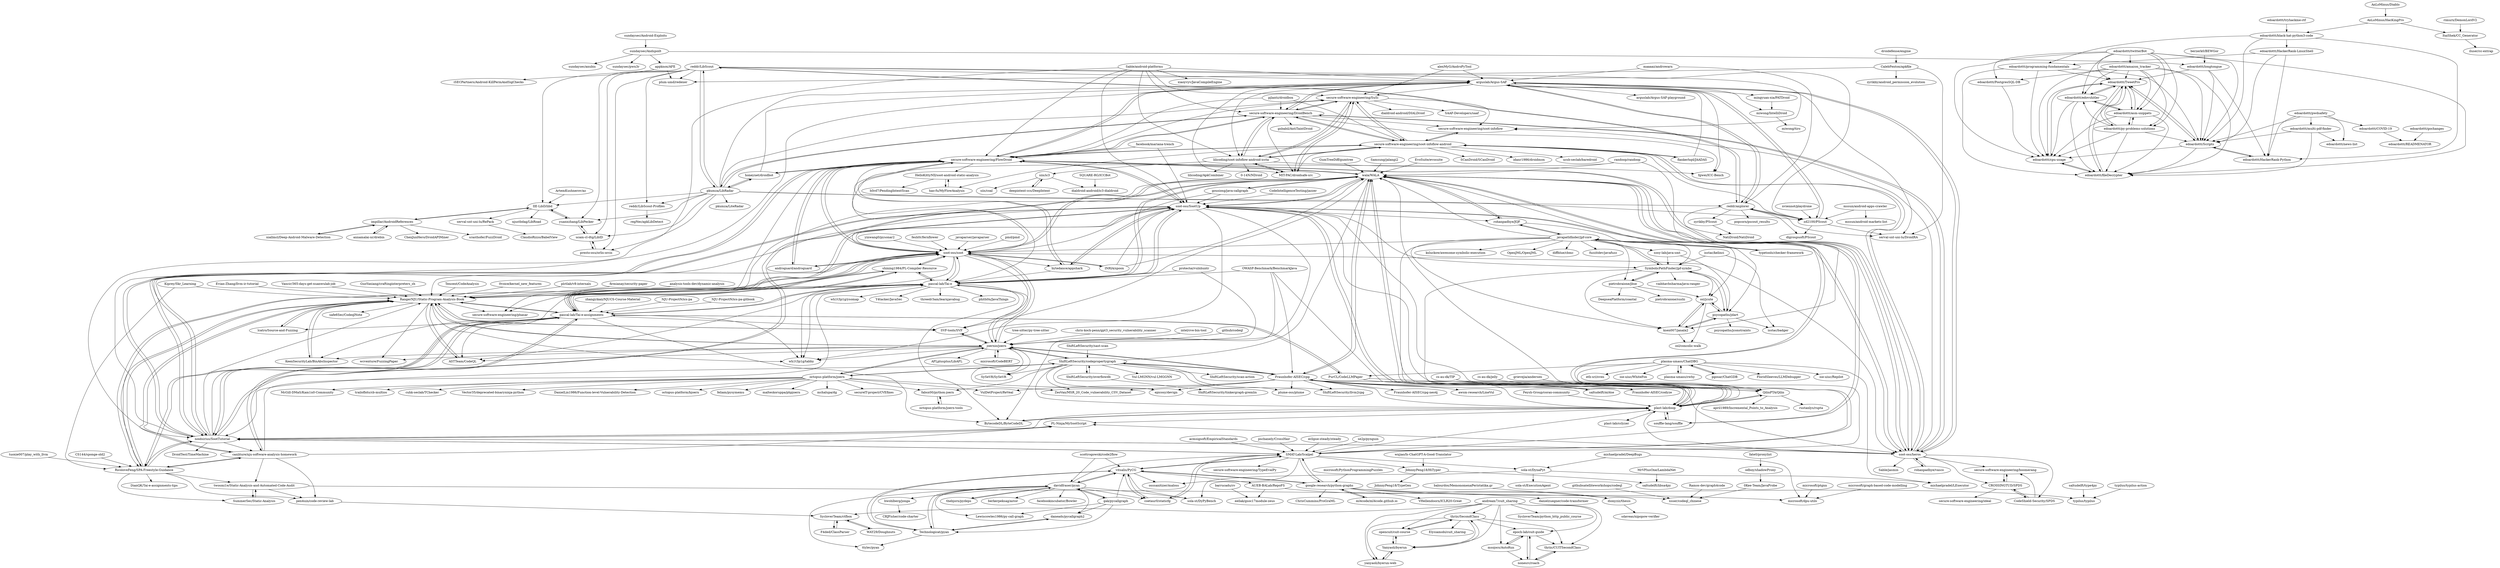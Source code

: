 digraph G {
"sundaysec/Android-Exploits" -> "sundaysec/Andspoilt" ["e"=1]
"gousiosg/java-callgraph" -> "wala/WALA" ["e"=1]
"gousiosg/java-callgraph" -> "soot-oss/soot" ["e"=1]
"gousiosg/java-callgraph" -> "soot-oss/SootUp" ["e"=1]
"pschanely/CrossHair" -> "SMAT-Lab/Scalpel" ["e"=1]
"ArtemKushnerov/az" -> "IIE-LibD/libd" ["e"=1]
"analysis-tools-dev/dynamic-analysis" -> "RangerNJU/Static-Program-Analysis-Book" ["e"=1]
"alexMyG/AndroPyTool" -> "secure-software-engineering/SuSi" ["e"=1]
"alexMyG/AndroPyTool" -> "arguslab/Argus-SAF" ["e"=1]
"scottrogowski/code2flow" -> "davidfraser/pyan" ["e"=1]
"scottrogowski/code2flow" -> "vitsalis/PyCG" ["e"=1]
"NJU-ProjectN/ics-pa" -> "pascal-lab/Tai-e-assignments" ["e"=1]
"NJU-ProjectN/ics-pa-gitbook" -> "pascal-lab/Tai-e-assignments" ["e"=1]
"yinwang0/pysonar2" -> "soot-oss/soot" ["e"=1]
"intel/cve-bin-tool" -> "joernio/joern" ["e"=1]
"github/codeql" -> "joernio/joern" ["e"=1]
"sundaysec/Andspoilt" -> "sundaysec/anubis"
"sundaysec/Andspoilt" -> "sundaysec/pwn3r"
"sundaysec/Andspoilt" -> "appknox/AFE"
"sundaysec/Andspoilt" -> "edoardottt/longtongue"
"joernio/joern" -> "ShiftLeftSecurity/codepropertygraph"
"joernio/joern" -> "Fraunhofer-AISEC/cpg"
"joernio/joern" -> "pascal-lab/Tai-e"
"joernio/joern" -> "wh1t3p1g/tabby" ["e"=1]
"joernio/joern" -> "SVF-tools/SVF" ["e"=1]
"joernio/joern" -> "octopus-platform/joern"
"joernio/joern" -> "SySeVR/SySeVR" ["e"=1]
"joernio/joern" -> "RangerNJU/Static-Program-Analysis-Book"
"joernio/joern" -> "epicosy/devign" ["e"=1]
"joernio/joern" -> "ASTTeam/CodeQL" ["e"=1]
"joernio/joern" -> "KeenSecurityLab/BinAbsInspector" ["e"=1]
"joernio/joern" -> "wcventure/FuzzingPaper" ["e"=1]
"joernio/joern" -> "soot-oss/soot"
"joernio/joern" -> "microsoft/CodeBERT" ["e"=1]
"joernio/joern" -> "AFLplusplus/LibAFL" ["e"=1]
"secure-software-engineering/FlowDroid" -> "soot-oss/soot"
"secure-software-engineering/FlowDroid" -> "secure-software-engineering/DroidBench"
"secure-software-engineering/FlowDroid" -> "soot-oss/SootUp"
"secure-software-engineering/FlowDroid" -> "noidsirius/SootTutorial"
"secure-software-engineering/FlowDroid" -> "wala/WALA"
"secure-software-engineering/FlowDroid" -> "bytedance/appshark" ["e"=1]
"secure-software-engineering/FlowDroid" -> "honeynet/droidbot" ["e"=1]
"secure-software-engineering/FlowDroid" -> "arguslab/Argus-SAF"
"secure-software-engineering/FlowDroid" -> "soot-oss/heros"
"secure-software-engineering/FlowDroid" -> "androguard/androguard" ["e"=1]
"secure-software-engineering/FlowDroid" -> "secure-software-engineering/SuSi"
"secure-software-engineering/FlowDroid" -> "secure-software-engineering/soot-infoflow-android"
"secure-software-engineering/FlowDroid" -> "pascal-lab/Tai-e"
"secure-software-engineering/FlowDroid" -> "secure-software-engineering/phasar" ["e"=1]
"secure-software-engineering/FlowDroid" -> "HelloKittyNII/soot-android-static-analysis"
"tree-sitter/py-tree-sitter" -> "joernio/joern" ["e"=1]
"ml4code/ml4code.github.io" -> "google-research/python-graphs" ["e"=1]
"SymbolicPathFinder/jpf-symbc" -> "javapathfinder/jpf-core"
"SymbolicPathFinder/jpf-symbc" -> "pietrobraione/jbse"
"SymbolicPathFinder/jpf-symbc" -> "psycopaths/jdart"
"SymbolicPathFinder/jpf-symbc" -> "osl/jcute"
"SymbolicPathFinder/jpf-symbc" -> "plast-lab/doop"
"SymbolicPathFinder/jpf-symbc" -> "ksen007/janala2"
"SymbolicPathFinder/jpf-symbc" -> "vaibhavbsharma/java-ranger"
"daneads/pycallgraph2" -> "Technologicat/pyan"
"tuoxie007/play_with_llvm" -> "RicoloveFeng/SPA-Freestyle-Guidance" ["e"=1]
"noidsirius/SootTutorial" -> "PL-Ninja/MySootScript"
"noidsirius/SootTutorial" -> "soot-oss/SootUp"
"noidsirius/SootTutorial" -> "soot-oss/soot"
"noidsirius/SootTutorial" -> "secure-software-engineering/FlowDroid"
"noidsirius/SootTutorial" -> "wala/WALA"
"noidsirius/SootTutorial" -> "soot-oss/heros"
"noidsirius/SootTutorial" -> "RicoloveFeng/SPA-Freestyle-Guidance"
"noidsirius/SootTutorial" -> "DroidTest/TimeMachine" ["e"=1]
"noidsirius/SootTutorial" -> "pascal-lab/Tai-e"
"noidsirius/SootTutorial" -> "plast-lab/doop"
"noidsirius/SootTutorial" -> "arguslab/Argus-SAF"
"noidsirius/SootTutorial" -> "SMAT-Lab/Scalpel"
"noidsirius/SootTutorial" -> "pascal-lab/Tai-e-assignments"
"noidsirius/SootTutorial" -> "RangerNJU/Static-Program-Analysis-Book"
"noidsirius/SootTutorial" -> "canliture/nju-software-analysis-homework"
"INRIA/spoon" -> "soot-oss/soot" ["e"=1]
"INRIA/spoon" -> "wala/WALA" ["e"=1]
"INRIA/spoon" -> "soot-oss/SootUp" ["e"=1]
"grievejia/andersen" -> "QilinPTA/Qilin" ["e"=1]
"lilicoding/soot-infoflow-android-iccta" -> "MIT-PAC/droidsafe-src"
"lilicoding/soot-infoflow-android-iccta" -> "fgwei/ICC-Bench"
"lilicoding/soot-infoflow-android-iccta" -> "secure-software-engineering/DroidBench"
"lilicoding/soot-infoflow-android-iccta" -> "secure-software-engineering/SuSi"
"lilicoding/soot-infoflow-android-iccta" -> "0-14N/NDroid"
"lilicoding/soot-infoflow-android-iccta" -> "secure-software-engineering/soot-infoflow-android"
"lilicoding/soot-infoflow-android-iccta" -> "lilicoding/ApkCombiner"
"lilicoding/soot-infoflow-android-iccta" -> "siis/ic3"
"HelloKittyNII/soot-android-static-analysis" -> "hao-fu/MyFlowAnalysis"
"HelloKittyNII/soot-android-static-analysis" -> "h0rd7/PendingIntentScan" ["e"=1]
"octopus-platform/joern-tools" -> "fabsx00/python-joern"
"edoardottt/twitterBot" -> "edoardottt/edovshitler"
"edoardottt/twitterBot" -> "edoardottt/TweetPro"
"edoardottt/twitterBot" -> "edoardottt/asm-snippets"
"edoardottt/twitterBot" -> "edoardottt/py-problems-solutions"
"edoardottt/twitterBot" -> "edoardottt/fileDecrypter"
"edoardottt/twitterBot" -> "edoardottt/cpu-usage"
"edoardottt/twitterBot" -> "edoardottt/amazon_tracker"
"edoardottt/twitterBot" -> "edoardottt/Scripts"
"edoardottt/twitterBot" -> "edoardottt/PostgresSQL-DB"
"soot-oss/SootUp" -> "noidsirius/SootTutorial"
"soot-oss/SootUp" -> "soot-oss/soot"
"soot-oss/SootUp" -> "pascal-lab/Tai-e"
"soot-oss/SootUp" -> "wala/WALA"
"soot-oss/SootUp" -> "secure-software-engineering/FlowDroid"
"soot-oss/SootUp" -> "soot-oss/heros"
"soot-oss/SootUp" -> "plast-lab/doop"
"soot-oss/SootUp" -> "wh1t3p1g/tabby" ["e"=1]
"soot-oss/SootUp" -> "pascal-lab/Tai-e-assignments"
"soot-oss/SootUp" -> "bytedance/appshark" ["e"=1]
"soot-oss/SootUp" -> "RangerNJU/Static-Program-Analysis-Book"
"soot-oss/SootUp" -> "QilinPTA/Qilin"
"soot-oss/SootUp" -> "BytecodeDL/ByteCodeDL" ["e"=1]
"soot-oss/SootUp" -> "rohanpadhye/JQF" ["e"=1]
"soot-oss/SootUp" -> "SymbolicPathFinder/jpf-symbc"
"Technologicat/pyan" -> "davidfraser/pyan"
"Technologicat/pyan" -> "vitsalis/PyCG"
"Technologicat/pyan" -> "daneads/pycallgraph2"
"Technologicat/pyan" -> "ttylec/pyan"
"cs-au-dk/TIP" -> "QilinPTA/Qilin" ["e"=1]
"cs-au-dk/TIP" -> "plast-lab/doop" ["e"=1]
"presto-osu/orlis-orcis" -> "ucam-cl-dtg/LibID"
"ucam-cl-dtg/LibID" -> "presto-osu/orlis-orcis"
"ucam-cl-dtg/LibID" -> "yuanxzhang/LibPecker"
"michaelpradel/DeepBugs" -> "microsoft/dpu-utils" ["e"=1]
"michaelpradel/DeepBugs" -> "sola-st/DynaPyt" ["e"=1]
"lcatro/Source-and-Fuzzing" -> "RangerNJU/Static-Program-Analysis-Book" ["e"=1]
"ShiftLeftSecurity/codepropertygraph" -> "Fraunhofer-AISEC/cpg"
"ShiftLeftSecurity/codepropertygraph" -> "joernio/joern"
"ShiftLeftSecurity/codepropertygraph" -> "ShiftLeftSecurity/overflowdb"
"ShiftLeftSecurity/codepropertygraph" -> "octopus-platform/joern"
"ShiftLeftSecurity/codepropertygraph" -> "epicosy/devign" ["e"=1]
"ShiftLeftSecurity/codepropertygraph" -> "ShiftLeftSecurity/scan-action" ["e"=1]
"ShiftLeftSecurity/codepropertygraph" -> "plume-oss/plume"
"ShiftLeftSecurity/codepropertygraph" -> "ShiftLeftSecurity/llvm2cpg"
"ShiftLeftSecurity/codepropertygraph" -> "ZeoVan/MSR_20_Code_vulnerability_CSV_Dataset" ["e"=1]
"ShiftLeftSecurity/codepropertygraph" -> "wala/WALA"
"ShiftLeftSecurity/codepropertygraph" -> "Vul-LMGNN/vul-LMGGNN" ["e"=1]
"ShiftLeftSecurity/codepropertygraph" -> "fabsx00/python-joern"
"ShiftLeftSecurity/codepropertygraph" -> "plast-lab/doop"
"ShiftLeftSecurity/codepropertygraph" -> "noidsirius/SootTutorial"
"ShiftLeftSecurity/codepropertygraph" -> "SySeVR/SySeVR" ["e"=1]
"isstac/kelinci" -> "SymbolicPathFinder/jpf-symbc" ["e"=1]
"isstac/kelinci" -> "isstac/badger" ["e"=1]
"edoardottt/TweetPro" -> "edoardottt/fileDecrypter"
"edoardottt/TweetPro" -> "edoardottt/edovshitler"
"edoardottt/TweetPro" -> "edoardottt/cpu-usage"
"edoardottt/TweetPro" -> "edoardottt/asm-snippets"
"edoardottt/TweetPro" -> "edoardottt/py-problems-solutions"
"edoardottt/TweetPro" -> "edoardottt/Scripts"
"edoardottt/cpu-usage" -> "edoardottt/fileDecrypter"
"edoardottt/cpu-usage" -> "edoardottt/TweetPro"
"edoardottt/py-problems-solutions" -> "edoardottt/fileDecrypter"
"edoardottt/py-problems-solutions" -> "edoardottt/TweetPro"
"edoardottt/py-problems-solutions" -> "edoardottt/cpu-usage"
"edoardottt/py-problems-solutions" -> "edoardottt/asm-snippets"
"edoardottt/py-problems-solutions" -> "edoardottt/edovshitler"
"edoardottt/py-problems-solutions" -> "edoardottt/Scripts"
"edoardottt/Scripts" -> "edoardottt/fileDecrypter"
"edoardottt/Scripts" -> "edoardottt/cpu-usage"
"edoardottt/Scripts" -> "edoardottt/HackerRank-Python"
"edoardottt/Scripts" -> "edoardottt/TweetPro"
"edoardottt/fileDecrypter" -> "edoardottt/cpu-usage"
"edoardottt/fileDecrypter" -> "edoardottt/TweetPro"
"odboy/shadowProxy" -> "0Kee-Team/JavaProbe"
"osl/jcute" -> "ksen007/janala2"
"osl/jcute" -> "psycopaths/jdart"
"osl/jcute" -> "osl/concolic-walk"
"eclipse-steady/steady" -> "SMAT-Lab/Scalpel" ["e"=1]
"edoardottt/PostgresSQL-DB" -> "edoardottt/cpu-usage"
"fabsx00/python-joern" -> "octopus-platform/joern-tools"
"coetaur0/staticfg" -> "SMAT-Lab/Scalpel"
"coetaur0/staticfg" -> "vitsalis/PyCG"
"microsoft/graph-based-code-modelling" -> "microsoft/dpu-utils" ["e"=1]
"edoardottt/amazon_tracker" -> "edoardottt/cpu-usage"
"edoardottt/amazon_tracker" -> "edoardottt/fileDecrypter"
"edoardottt/amazon_tracker" -> "edoardottt/asm-snippets"
"edoardottt/amazon_tracker" -> "edoardottt/edovshitler"
"edoardottt/amazon_tracker" -> "edoardottt/TweetPro"
"edoardottt/amazon_tracker" -> "edoardottt/Scripts"
"edoardottt/amazon_tracker" -> "edoardottt/PostgresSQL-DB"
"edoardottt/amazon_tracker" -> "edoardottt/py-problems-solutions"
"ShiftLeftSecurity/overflowdb" -> "ShiftLeftSecurity/tinkergraph-gremlin"
"ShiftLeftSecurity/overflowdb" -> "ShiftLeftSecurity/codepropertygraph"
"yuanxzhang/LibPecker" -> "ucam-cl-dtg/LibID"
"yuanxzhang/LibPecker" -> "IIE-LibD/libd"
"MrVPlusOne/LambdaNet" -> "saltudelft/libsa4py"
"edoardottt/edovshitler" -> "edoardottt/TweetPro"
"edoardottt/edovshitler" -> "edoardottt/asm-snippets"
"edoardottt/edovshitler" -> "edoardottt/fileDecrypter"
"edoardottt/edovshitler" -> "edoardottt/cpu-usage"
"dionyziz/thesis" -> "sdaveas/nipopow-verifier"
"AUEB-BALab/RepoFS" -> "eellak/gsoc17module-zeus"
"AUEB-BALab/RepoFS" -> "dionyziz/thesis"
"edoardottt/asm-snippets" -> "edoardottt/edovshitler"
"edoardottt/asm-snippets" -> "edoardottt/fileDecrypter"
"edoardottt/asm-snippets" -> "edoardottt/TweetPro"
"edoardottt/asm-snippets" -> "edoardottt/cpu-usage"
"edoardottt/asm-snippets" -> "edoardottt/py-problems-solutions"
"fesh0r/fernflower" -> "soot-oss/soot" ["e"=1]
"thebjorn/pydeps" -> "davidfraser/pyan" ["e"=1]
"javaparser/javaparser" -> "soot-oss/soot" ["e"=1]
"Evian-Zhang/llvm-ir-tutorial" -> "RangerNJU/Static-Program-Analysis-Book" ["e"=1]
"zhangyikaii/NJUCS-Course-Material" -> "pascal-lab/Tai-e-assignments" ["e"=1]
"pjlantz/droidbox" -> "secure-software-engineering/soot-infoflow-android" ["e"=1]
"pjlantz/droidbox" -> "secure-software-engineering/DroidBench" ["e"=1]
"pjlantz/droidbox" -> "secure-software-engineering/FlowDroid" ["e"=1]
"androguard/androguard" -> "secure-software-engineering/FlowDroid" ["e"=1]
"androguard/androguard" -> "soot-oss/soot" ["e"=1]
"ShiftLeftSecurity/sast-scan" -> "ShiftLeftSecurity/codepropertygraph" ["e"=1]
"microsoft/CodeBERT" -> "joernio/joern" ["e"=1]
"Kiprey/Skr_Learning" -> "RangerNJU/Static-Program-Analysis-Book" ["e"=1]
"Kiprey/Skr_Learning" -> "RicoloveFeng/SPA-Freestyle-Guidance" ["e"=1]
"saltudelft/ml4se" -> "Fraunhofer-AISEC/cpg" ["e"=1]
"shining1984/PL-Compiler-Resource" -> "RangerNJU/Static-Program-Analysis-Book" ["e"=1]
"shining1984/PL-Compiler-Resource" -> "pascal-lab/Tai-e-assignments" ["e"=1]
"shining1984/PL-Compiler-Resource" -> "pascal-lab/Tai-e" ["e"=1]
"shining1984/PL-Compiler-Resource" -> "soot-oss/soot" ["e"=1]
"Vancir/365-days-get-xuanwulab-job" -> "RangerNJU/Static-Program-Analysis-Book" ["e"=1]
"CS144/sponge-old2" -> "RicoloveFeng/SPA-Freestyle-Guidance" ["e"=1]
"se2p/pynguin" -> "SMAT-Lab/Scalpel" ["e"=1]
"edoardottt/gochanges" -> "edoardottt/READMENATOR"
"microsoft/ptgnn" -> "microsoft/dpu-utils" ["e"=1]
"edoardottt/black-hat-python3-code" -> "edoardottt/Scripts"
"edoardottt/black-hat-python3-code" -> "edoardottt/HackerRank-LinuxShell"
"edoardottt/black-hat-python3-code" -> "edoardottt/HackerRank-Python"
"edoardottt/black-hat-python3-code" -> "edoardottt/programming-fundamentals"
"WAY29/Doughnuts" -> "SycloverTeam/ctfbox"
"gak/pycallgraph" -> "davidfraser/pyan" ["e"=1]
"gak/pycallgraph" -> "daneads/pycallgraph2" ["e"=1]
"gak/pycallgraph" -> "Technologicat/pyan" ["e"=1]
"gak/pycallgraph" -> "Lewiscowles1986/py-call-graph" ["e"=1]
"gak/pycallgraph" -> "vitsalis/PyCG" ["e"=1]
"GumTreeDiff/gumtree" -> "wala/WALA" ["e"=1]
"Samsung/jalangi2" -> "wala/WALA" ["e"=1]
"Fraunhofer-AISEC/cpg" -> "ShiftLeftSecurity/codepropertygraph"
"Fraunhofer-AISEC/cpg" -> "Fraunhofer-AISEC/codyze"
"Fraunhofer-AISEC/cpg" -> "joernio/joern"
"Fraunhofer-AISEC/cpg" -> "plast-lab/doop"
"Fraunhofer-AISEC/cpg" -> "QilinPTA/Qilin"
"Fraunhofer-AISEC/cpg" -> "epicosy/devign" ["e"=1]
"Fraunhofer-AISEC/cpg" -> "VulDetProject/ReVeal" ["e"=1]
"Fraunhofer-AISEC/cpg" -> "wala/WALA"
"Fraunhofer-AISEC/cpg" -> "ShiftLeftSecurity/llvm2cpg"
"Fraunhofer-AISEC/cpg" -> "saltudelft/ml4se" ["e"=1]
"Fraunhofer-AISEC/cpg" -> "soot-oss/heros"
"Fraunhofer-AISEC/cpg" -> "Fraunhofer-AISEC/cpg-neo4j"
"Fraunhofer-AISEC/cpg" -> "awsm-research/LineVul" ["e"=1]
"Fraunhofer-AISEC/cpg" -> "plume-oss/plume"
"Fraunhofer-AISEC/cpg" -> "ZeoVan/MSR_20_Code_vulnerability_CSV_Dataset" ["e"=1]
"deepintent-ccs/DeepIntent" -> "siis/ic3"
"githubsatelliteworkshops/codeql" -> "xsser/codeql_chinese" ["e"=1]
"edoardottt/pwdsafety" -> "edoardottt/news-list"
"edoardottt/pwdsafety" -> "edoardottt/COVID-19"
"edoardottt/pwdsafety" -> "edoardottt/HackerRank-Python"
"edoardottt/pwdsafety" -> "edoardottt/multi-pdf-finder"
"edoardottt/pwdsafety" -> "edoardottt/Scripts"
"edoardottt/HackerRank-LinuxShell" -> "edoardottt/HackerRank-Python"
"edoardottt/HackerRank-LinuxShell" -> "edoardottt/Scripts"
"edoardottt/HackerRank-LinuxShell" -> "edoardottt/programming-fundamentals"
"0Kee-Team/JavaProbe" -> "xsser/codeql_chinese"
"barrucadu/cv" -> "eellak/gsoc17module-zeus"
"Ramos-dev/graph4code" -> "xsser/codeql_chinese"
"pietrobraione/jbse" -> "SymbolicPathFinder/jpf-symbc"
"pietrobraione/jbse" -> "pietrobraione/sushi"
"pietrobraione/jbse" -> "osl/jcute"
"pietrobraione/jbse" -> "DeepseaPlatform/coastal"
"typilus/typilus-action" -> "typilus/typilus"
"edoardottt/programming-fundamentals" -> "edoardottt/Scripts"
"edoardottt/programming-fundamentals" -> "edoardottt/fileDecrypter"
"edoardottt/programming-fundamentals" -> "edoardottt/cpu-usage"
"edoardottt/programming-fundamentals" -> "edoardottt/TweetPro"
"edoardottt/HackerRank-Python" -> "edoardottt/Scripts"
"acmsigsoft/EmpiricalStandards" -> "SMAT-Lab/Scalpel" ["e"=1]
"edoardottt/multi-pdf-finder" -> "edoardottt/news-list"
"edoardottt/multi-pdf-finder" -> "edoardottt/Scripts"
"edoardottt/multi-pdf-finder" -> "edoardottt/fileDecrypter"
"CodeShield-Security/SPDS" -> "CROSSINGTUD/SPDS"
"CodeShield-Security/SPDS" -> "secure-software-engineering/boomerang"
"edoardottt/COVID-19" -> "edoardottt/READMENATOR"
"facebook/mariana-trench" -> "secure-software-engineering/FlowDroid" ["e"=1]
"facebook/mariana-trench" -> "soot-oss/SootUp" ["e"=1]
"RangerNJU/Static-Program-Analysis-Book" -> "pascal-lab/Tai-e-assignments"
"RangerNJU/Static-Program-Analysis-Book" -> "shining1984/PL-Compiler-Resource" ["e"=1]
"RangerNJU/Static-Program-Analysis-Book" -> "pascal-lab/Tai-e"
"RangerNJU/Static-Program-Analysis-Book" -> "ASTTeam/CodeQL" ["e"=1]
"RangerNJU/Static-Program-Analysis-Book" -> "RicoloveFeng/SPA-Freestyle-Guidance"
"RangerNJU/Static-Program-Analysis-Book" -> "KeenSecurityLab/BinAbsInspector" ["e"=1]
"RangerNJU/Static-Program-Analysis-Book" -> "SVF-tools/SVF" ["e"=1]
"RangerNJU/Static-Program-Analysis-Book" -> "wh1t3p1g/tabby" ["e"=1]
"RangerNJU/Static-Program-Analysis-Book" -> "lcatro/Source-and-Fuzzing" ["e"=1]
"RangerNJU/Static-Program-Analysis-Book" -> "canliture/nju-software-analysis-homework"
"RangerNJU/Static-Program-Analysis-Book" -> "wcventure/FuzzingPaper" ["e"=1]
"RangerNJU/Static-Program-Analysis-Book" -> "soot-oss/soot"
"RangerNJU/Static-Program-Analysis-Book" -> "joernio/joern"
"RangerNJU/Static-Program-Analysis-Book" -> "safe6Sec/CodeqlNote" ["e"=1]
"RangerNJU/Static-Program-Analysis-Book" -> "secure-software-engineering/phasar" ["e"=1]
"wala/WALA" -> "soot-oss/soot"
"wala/WALA" -> "soot-oss/heros"
"wala/WALA" -> "soot-oss/SootUp"
"wala/WALA" -> "plast-lab/doop"
"wala/WALA" -> "noidsirius/SootTutorial"
"wala/WALA" -> "secure-software-engineering/FlowDroid"
"wala/WALA" -> "pascal-lab/Tai-e"
"wala/WALA" -> "SVF-tools/SVF" ["e"=1]
"wala/WALA" -> "rohanpadhye/JQF" ["e"=1]
"wala/WALA" -> "Fraunhofer-AISEC/cpg"
"wala/WALA" -> "QilinPTA/Qilin"
"wala/WALA" -> "gousiosg/java-callgraph" ["e"=1]
"wala/WALA" -> "secure-software-engineering/phasar" ["e"=1]
"wala/WALA" -> "souffle-lang/souffle" ["e"=1]
"wala/WALA" -> "SMAT-Lab/Scalpel"
"randoop/randoop" -> "ksen007/janala2" ["e"=1]
"randoop/randoop" -> "wala/WALA" ["e"=1]
"randoop/randoop" -> "soot-oss/soot" ["e"=1]
"typetools/checker-framework" -> "javapathfinder/jpf-core" ["e"=1]
"typetools/checker-framework" -> "wala/WALA" ["e"=1]
"GuoYaxiang/craftinginterpreters_zh" -> "RangerNJU/Static-Program-Analysis-Book" ["e"=1]
"SMAT-Lab/Scalpel" -> "vitsalis/PyCG"
"SMAT-Lab/Scalpel" -> "sola-st/DynaPyt"
"SMAT-Lab/Scalpel" -> "osssanitizer/maloss" ["e"=1]
"SMAT-Lab/Scalpel" -> "JohnnyPeng18/HiTyper"
"SMAT-Lab/Scalpel" -> "plast-lab/doop"
"SMAT-Lab/Scalpel" -> "noidsirius/SootTutorial"
"SMAT-Lab/Scalpel" -> "google-research/python-graphs"
"SMAT-Lab/Scalpel" -> "coetaur0/staticfg"
"SMAT-Lab/Scalpel" -> "wala/WALA"
"SMAT-Lab/Scalpel" -> "soot-oss/SootUp"
"SMAT-Lab/Scalpel" -> "secure-software-engineering/TypeEvalPy"
"google-research/python-graphs" -> "microsoft/dpu-utils"
"google-research/python-graphs" -> "ml4code/ml4code.github.io" ["e"=1]
"google-research/python-graphs" -> "SMAT-Lab/Scalpel"
"google-research/python-graphs" -> "VHellendoorn/ICLR20-Great" ["e"=1]
"google-research/python-graphs" -> "danielzuegner/code-transformer" ["e"=1]
"google-research/python-graphs" -> "ChrisCummins/ProGraML" ["e"=1]
"google-research/python-graphs" -> "vitsalis/PyCG"
"google-research/python-graphs" -> "typilus/typilus"
"CodeIntelligenceTesting/jazzer" -> "soot-oss/SootUp" ["e"=1]
"SVF-tools/SVF" -> "RangerNJU/Static-Program-Analysis-Book" ["e"=1]
"SVF-tools/SVF" -> "joernio/joern" ["e"=1]
"OWASP-Benchmark/BenchmarkJava" -> "plast-lab/doop" ["e"=1]
"OWASP-Benchmark/BenchmarkJava" -> "pascal-lab/Tai-e" ["e"=1]
"OWASP-Benchmark/BenchmarkJava" -> "Fraunhofer-AISEC/cpg" ["e"=1]
"OWASP-Benchmark/BenchmarkJava" -> "joernio/joern" ["e"=1]
"microsoft/PythonProgrammingPuzzles" -> "google-research/python-graphs" ["e"=1]
"vitsalis/PyCG" -> "SMAT-Lab/Scalpel"
"vitsalis/PyCG" -> "davidfraser/pyan"
"vitsalis/PyCG" -> "Technologicat/pyan"
"vitsalis/PyCG" -> "sola-st/DyPyBench"
"vitsalis/PyCG" -> "osssanitizer/maloss" ["e"=1]
"vitsalis/PyCG" -> "google-research/python-graphs"
"vitsalis/PyCG" -> "coetaur0/staticfg"
"vitsalis/PyCG" -> "AUEB-BALab/RepoFS"
"honeynet/droidbot" -> "secure-software-engineering/FlowDroid" ["e"=1]
"honeynet/droidbot" -> "pkumza/LibRadar" ["e"=1]
"honeynet/droidbot" -> "arguslab/Argus-SAF" ["e"=1]
"andream7/cuit_sharing" -> "thriic/SecondClass"
"andream7/cuit_sharing" -> "opencuit/cuit-course"
"andream7/cuit_sharing" -> "epoch-lab/cuit-guide"
"andream7/cuit_sharing" -> "thriic/CUITSecondClass"
"andream7/cuit_sharing" -> "Yanyaoli/byerun"
"andream7/cuit_sharing" -> "SycloverTeam/python_http_public_course"
"andream7/cuit_sharing" -> "yanyaoli/byerun-web"
"andream7/cuit_sharing" -> "msojocs/AutoRun"
"andream7/cuit_sharing" -> "SycloverTeam/ctfbox"
"siis/ic3" -> "siis/coal"
"siis/ic3" -> "deepintent-ccs/DeepIntent"
"siis/ic3" -> "dialdroid-android/ic3-dialdroid"
"zyrikby/PScout" -> "NatiDroid/NatiDroid"
"edoardottt/tryhackme-ctf" -> "edoardottt/black-hat-python3-code" ["e"=1]
"MIT-PAC/droidsafe-src" -> "lilicoding/soot-infoflow-android-iccta"
"MIT-PAC/droidsafe-src" -> "secure-software-engineering/SuSi"
"twosmi1e/Static-Analysis-and-Automated-Code-Audit" -> "SummerSec/Static-Analysis"
"twosmi1e/Static-Analysis-and-Automated-Code-Audit" -> "pen4uin/code-review-lab"
"twosmi1e/Static-Analysis-and-Automated-Code-Audit" -> "xsser/codeql_chinese"
"edoardottt/longtongue" -> "edoardottt/HackerRank-Python"
"edoardottt/longtongue" -> "edoardottt/Scripts"
"edoardottt/longtongue" -> "edoardottt/TweetPro"
"balourdos/MemonomenaPeristatika.gr" -> "dionyziz/thesis" ["e"=1]
"mingyuan-xia/PATDroid" -> "miwong/IntelliDroid" ["e"=1]
"ItaiShek/CC_Generator" -> "iluser/cc-extrap"
"QilinPTA/Qilin" -> "plast-lab/doop"
"QilinPTA/Qilin" -> "rustanlys/rupta" ["e"=1]
"QilinPTA/Qilin" -> "april1989/Incremental_Points_to_Analysis"
"saltudelft/type4py" -> "typilus/typilus"
"PL-Ninja/MySootScript" -> "noidsirius/SootTutorial"
"F4ded/ClassParser" -> "SycloverTeam/ctfbox"
"SycloverTeam/ctfbox" -> "F4ded/ClassParser"
"SycloverTeam/ctfbox" -> "WAY29/Doughnuts"
"soot-oss/soot" -> "secure-software-engineering/FlowDroid"
"soot-oss/soot" -> "wala/WALA"
"soot-oss/soot" -> "soot-oss/SootUp"
"soot-oss/soot" -> "noidsirius/SootTutorial"
"soot-oss/soot" -> "pascal-lab/Tai-e"
"soot-oss/soot" -> "pascal-lab/Tai-e-assignments"
"soot-oss/soot" -> "RangerNJU/Static-Program-Analysis-Book"
"soot-oss/soot" -> "wh1t3p1g/tabby" ["e"=1]
"soot-oss/soot" -> "soot-oss/heros"
"soot-oss/soot" -> "SVF-tools/SVF" ["e"=1]
"soot-oss/soot" -> "androguard/androguard" ["e"=1]
"soot-oss/soot" -> "shining1984/PL-Compiler-Resource" ["e"=1]
"soot-oss/soot" -> "joernio/joern"
"soot-oss/soot" -> "INRIA/spoon" ["e"=1]
"soot-oss/soot" -> "bytedance/appshark" ["e"=1]
"pascal-lab/Tai-e-assignments" -> "pascal-lab/Tai-e"
"pascal-lab/Tai-e-assignments" -> "RangerNJU/Static-Program-Analysis-Book"
"pascal-lab/Tai-e-assignments" -> "RicoloveFeng/SPA-Freestyle-Guidance"
"pascal-lab/Tai-e-assignments" -> "shining1984/PL-Compiler-Resource" ["e"=1]
"pascal-lab/Tai-e-assignments" -> "ASTTeam/CodeQL" ["e"=1]
"pascal-lab/Tai-e-assignments" -> "soot-oss/soot"
"pascal-lab/Tai-e-assignments" -> "canliture/nju-software-analysis-homework"
"pascal-lab/Tai-e-assignments" -> "wh1t3p1g/tabby" ["e"=1]
"pascal-lab/Tai-e-assignments" -> "soot-oss/SootUp"
"pascal-lab/Tai-e-assignments" -> "SVF-tools/SVF" ["e"=1]
"pascal-lab/Tai-e-assignments" -> "noidsirius/SootTutorial"
"pascal-lab/Tai-e-assignments" -> "BytecodeDL/ByteCodeDL" ["e"=1]
"pascal-lab/Tai-e-assignments" -> "PurCL/CodeLLMPaper" ["e"=1]
"pascal-lab/Tai-e-assignments" -> "lcatro/Source-and-Fuzzing" ["e"=1]
"pascal-lab/Tai-e-assignments" -> "KeenSecurityLab/BinAbsInspector" ["e"=1]
"EvoSuite/evosuite" -> "wala/WALA" ["e"=1]
"hao-fu/MyFlowAnalysis" -> "HelloKittyNII/soot-android-static-analysis"
"pmd/pmd" -> "soot-oss/soot" ["e"=1]
"canliture/nju-software-analysis-homework" -> "RicoloveFeng/SPA-Freestyle-Guidance"
"canliture/nju-software-analysis-homework" -> "pascal-lab/Tai-e-assignments"
"canliture/nju-software-analysis-homework" -> "RangerNJU/Static-Program-Analysis-Book"
"canliture/nju-software-analysis-homework" -> "twosmi1e/Static-Analysis-and-Automated-Code-Audit"
"canliture/nju-software-analysis-homework" -> "pen4uin/code-review-lab"
"canliture/nju-software-analysis-homework" -> "PL-Ninja/MySootScript"
"canliture/nju-software-analysis-homework" -> "pascal-lab/Tai-e"
"KeenSecurityLab/BinAbsInspector" -> "RangerNJU/Static-Program-Analysis-Book" ["e"=1]
"pkumza/LibRadar" -> "reddr/LibScout"
"pkumza/LibRadar" -> "yuanxzhang/LibPecker"
"pkumza/LibRadar" -> "pkumza/LiteRadar"
"pkumza/LibRadar" -> "IIE-LibD/libd"
"pkumza/LibRadar" -> "zd2100/PScout"
"pkumza/LibRadar" -> "ucam-cl-dtg/LibID"
"pkumza/LibRadar" -> "reddr/LibScout-Profiles"
"pkumza/LibRadar" -> "honeynet/droidbot" ["e"=1]
"pkumza/LibRadar" -> "secure-software-engineering/SuSi"
"pkumza/LibRadar" -> "presto-osu/orlis-orcis"
"pkumza/LibRadar" -> "secure-software-engineering/DroidBench"
"pkumza/LibRadar" -> "reddr/axplorer"
"pkumza/LibRadar" -> "arguslab/Argus-SAF"
"ASTTeam/CodeQL" -> "RangerNJU/Static-Program-Analysis-Book" ["e"=1]
"SummerSec/Static-Analysis" -> "twosmi1e/Static-Analysis-and-Automated-Code-Audit"
"Tencent/CodeAnalysis" -> "RangerNJU/Static-Program-Analysis-Book" ["e"=1]
"0voice/kernel_new_features" -> "RangerNJU/Static-Program-Analysis-Book" ["e"=1]
"JohnnyPeng18/HiTyper" -> "JohnnyPeng18/TypeGen"
"JohnnyPeng18/HiTyper" -> "saltudelft/libsa4py"
"plctlab/v8-internals" -> "RangerNJU/Static-Program-Analysis-Book" ["e"=1]
"rimurx/DemonLordV2" -> "ItaiShek/CC_Generator" ["e"=1]
"RicoloveFeng/SPA-Freestyle-Guidance" -> "canliture/nju-software-analysis-homework"
"RicoloveFeng/SPA-Freestyle-Guidance" -> "pascal-lab/Tai-e-assignments"
"RicoloveFeng/SPA-Freestyle-Guidance" -> "RangerNJU/Static-Program-Analysis-Book"
"RicoloveFeng/SPA-Freestyle-Guidance" -> "pen4uin/code-review-lab"
"RicoloveFeng/SPA-Freestyle-Guidance" -> "DianQK/Tai-e-assignments-tips"
"RicoloveFeng/SPA-Freestyle-Guidance" -> "SummerSec/Static-Analysis"
"RicoloveFeng/SPA-Freestyle-Guidance" -> "twosmi1e/Static-Analysis-and-Automated-Code-Audit"
"RicoloveFeng/SPA-Freestyle-Guidance" -> "pascal-lab/Tai-e"
"RicoloveFeng/SPA-Freestyle-Guidance" -> "noidsirius/SootTutorial"
"sosy-lab/java-smt" -> "SymbolicPathFinder/jpf-symbc" ["e"=1]
"sosy-lab/java-smt" -> "psycopaths/jdart" ["e"=1]
"maaaaz/androwarn" -> "arguslab/Argus-SAF" ["e"=1]
"maaaaz/androwarn" -> "reddr/axplorer" ["e"=1]
"AnLoMinus/HacKingPro" -> "ItaiShek/CC_Generator"
"AnLoMinus/HacKingPro" -> "edoardottt/black-hat-python3-code"
"psycopaths/jdart" -> "psycopaths/jconstraints"
"psycopaths/jdart" -> "osl/jcute"
"psycopaths/jdart" -> "SymbolicPathFinder/jpf-symbc"
"psycopaths/jdart" -> "ksen007/janala2"
"psycopaths/jdart" -> "isstac/badger"
"impillar/AndroidReferences" -> "IIE-LibD/libd"
"impillar/AndroidReferences" -> "srasthofer/FuzzDroid"
"impillar/AndroidReferences" -> "niallmcl/Deep-Android-Malware-Detection" ["e"=1]
"impillar/AndroidReferences" -> "annamalai-nr/drebin" ["e"=1]
"impillar/AndroidReferences" -> "ChenJunHero/DroidAPIMiner" ["e"=1]
"pen4uin/code-review-lab" -> "SycloverTeam/ctfbox"
"BytecodeDL/ByteCodeDL" -> "plast-lab/doop" ["e"=1]
"AnLoMinus/Diablo" -> "AnLoMinus/HacKingPro" ["e"=1]
"zd2100/PScout" -> "reddr/axplorer"
"zd2100/PScout" -> "dlgroupuoft/PScout"
"zd2100/PScout" -> "serval-snt-uni-lu/DroidRA"
"zd2100/PScout" -> "arguslab/Argus-SAF"
"ksen007/janala2" -> "osl/jcute"
"ksen007/janala2" -> "osl/concolic-walk"
"ksen007/janala2" -> "psycopaths/jdart"
"sola-st/DynaPyt" -> "michaelpradel/LExecutor"
"sola-st/DynaPyt" -> "sola-st/ExecutionAgent"
"sola-st/DynaPyt" -> "sola-st/DyPyBench"
"SQUARE-RG/ICCBot" -> "dialdroid-android/ic3-dialdroid"
"msojocs/AutoRun" -> "epoch-lab/cuit-guide"
"msojocs/AutoRun" -> "nonesrc/roach"
"nonesrc/roach" -> "thriic/CUITSecondClass"
"nonesrc/roach" -> "epoch-lab/cuit-guide"
"pascal-lab/Tai-e" -> "pascal-lab/Tai-e-assignments"
"pascal-lab/Tai-e" -> "wh1t3p1g/tabby" ["e"=1]
"pascal-lab/Tai-e" -> "RangerNJU/Static-Program-Analysis-Book"
"pascal-lab/Tai-e" -> "soot-oss/SootUp"
"pascal-lab/Tai-e" -> "ASTTeam/CodeQL" ["e"=1]
"pascal-lab/Tai-e" -> "soot-oss/soot"
"pascal-lab/Tai-e" -> "shining1984/PL-Compiler-Resource" ["e"=1]
"pascal-lab/Tai-e" -> "wh1t3p1g/ysomap" ["e"=1]
"pascal-lab/Tai-e" -> "Y4tacker/JavaSec" ["e"=1]
"pascal-lab/Tai-e" -> "joernio/joern"
"pascal-lab/Tai-e" -> "BytecodeDL/ByteCodeDL" ["e"=1]
"pascal-lab/Tai-e" -> "RicoloveFeng/SPA-Freestyle-Guidance"
"pascal-lab/Tai-e" -> "wala/WALA"
"pascal-lab/Tai-e" -> "threedr3am/learnjavabug" ["e"=1]
"pascal-lab/Tai-e" -> "phith0n/JavaThings" ["e"=1]
"davidfraser/pyan" -> "Technologicat/pyan"
"davidfraser/pyan" -> "gak/pycallgraph" ["e"=1]
"davidfraser/pyan" -> "vitsalis/PyCG"
"davidfraser/pyan" -> "thebjorn/pydeps" ["e"=1]
"davidfraser/pyan" -> "daneads/pycallgraph2"
"davidfraser/pyan" -> "coetaur0/staticfg"
"davidfraser/pyan" -> "bwohlberg/jonga"
"davidfraser/pyan" -> "ttylec/pyan"
"davidfraser/pyan" -> "berkerpeksag/astor" ["e"=1]
"davidfraser/pyan" -> "facebookincubator/Bowler" ["e"=1]
"davidfraser/pyan" -> "Lewiscowles1986/py-call-graph"
"davidfraser/pyan" -> "sola-st/DyPyBench"
"davidfraser/pyan" -> "SMAT-Lab/Scalpel"
"bytedance/appshark" -> "secure-software-engineering/FlowDroid" ["e"=1]
"bytedance/appshark" -> "soot-oss/SootUp" ["e"=1]
"bytedance/appshark" -> "pascal-lab/Tai-e" ["e"=1]
"wxjiao/Is-ChatGPT-A-Good-Translator" -> "JohnnyPeng18/HiTyper" ["e"=1]
"souffle-lang/souffle" -> "plast-lab/doop" ["e"=1]
"souffle-lang/souffle" -> "wala/WALA" ["e"=1]
"Sable/android-platforms" -> "secure-software-engineering/SuSi"
"Sable/android-platforms" -> "secure-software-engineering/FlowDroid"
"Sable/android-platforms" -> "noidsirius/SootTutorial"
"Sable/android-platforms" -> "lilicoding/soot-infoflow-android-iccta"
"Sable/android-platforms" -> "arguslab/Argus-SAF"
"Sable/android-platforms" -> "xiaoyvyv/JavaCompileEngine" ["e"=1]
"Sable/android-platforms" -> "secure-software-engineering/DroidBench"
"Sable/android-platforms" -> "soot-oss/SootUp"
"chris-koch-penn/gpt3_security_vulnerability_scanner" -> "joernio/joern" ["e"=1]
"cs-au-dk/jelly" -> "QilinPTA/Qilin" ["e"=1]
"miwong/IntelliDroid" -> "miwong/tiro"
"opencuit/cuit-course" -> "Yanyaoli/byerun"
"opencuit/cuit-course" -> "thriic/SecondClass"
"serval-snt-uni-lu/RePack" -> "ClaudioRizzo/BabelView"
"soot-oss/heros" -> "rohanpadhye/vasco"
"soot-oss/heros" -> "secure-software-engineering/soot-infoflow"
"soot-oss/heros" -> "wala/WALA"
"soot-oss/heros" -> "CodeShield-Security/SPDS"
"soot-oss/heros" -> "Sable/jasmin"
"soot-oss/heros" -> "noidsirius/SootTutorial"
"soot-oss/heros" -> "secure-software-engineering/soot-infoflow-android"
"soot-oss/heros" -> "soot-oss/SootUp"
"soot-oss/heros" -> "secure-software-engineering/DroidBench"
"soot-oss/heros" -> "secure-software-engineering/boomerang"
"soot-oss/heros" -> "plast-lab/doop"
"soot-oss/heros" -> "CROSSINGTUD/SPDS"
"soot-oss/heros" -> "arguslab/Argus-SAF"
"soot-oss/heros" -> "PL-Ninja/MySootScript"
"soot-oss/heros" -> "secure-software-engineering/FlowDroid"
"plasma-umass/ChatDBG" -> "plasma-umass/cwhy"
"plasma-umass/ChatDBG" -> "pgosar/ChatGDB"
"plasma-umass/ChatDBG" -> "FloridSleeves/LLMDebugger" ["e"=1]
"plasma-umass/ChatDBG" -> "ise-uiuc/Repilot" ["e"=1]
"plasma-umass/ChatDBG" -> "eth-sri/sven" ["e"=1]
"plasma-umass/ChatDBG" -> "SMAT-Lab/Scalpel"
"plasma-umass/ChatDBG" -> "michaelpradel/LExecutor"
"plasma-umass/ChatDBG" -> "PurCL/CodeLLMPaper" ["e"=1]
"plasma-umass/ChatDBG" -> "ise-uiuc/WhiteFox" ["e"=1]
"flankerhqd/JAADAS" -> "arguslab/Argus-SAF" ["e"=1]
"flankerhqd/JAADAS" -> "secure-software-engineering/soot-infoflow-android" ["e"=1]
"droidefense/engine" -> "CalebFenton/apkfile" ["e"=1]
"nviennot/playdrone" -> "zd2100/PScout" ["e"=1]
"pgosar/ChatGDB" -> "plasma-umass/ChatDBG"
"appknox/AFE" -> "iSECPartners/Android-KillPermAndSigChecks" ["e"=1]
"appknox/AFE" -> "plum-umd/redexer"
"Feysh-Group/corax-community" -> "plast-lab/doop" ["e"=1]
"plasma-umass/cwhy" -> "plasma-umass/ChatDBG"
"IIE-LibD/libd" -> "yuanxzhang/LibPecker"
"IIE-LibD/libd" -> "serval-snt-uni-lu/RePack"
"IIE-LibD/libd" -> "njustbdag/LibRoad"
"IIE-LibD/libd" -> "impillar/AndroidReferences"
"arguslab/Argus-SAF" -> "zd2100/PScout"
"arguslab/Argus-SAF" -> "secure-software-engineering/DroidBench"
"arguslab/Argus-SAF" -> "fgwei/ICC-Bench"
"arguslab/Argus-SAF" -> "MIT-PAC/droidsafe-src"
"arguslab/Argus-SAF" -> "reddr/axplorer"
"arguslab/Argus-SAF" -> "arguslab/Argus-SAF-playground"
"arguslab/Argus-SAF" -> "lilicoding/soot-infoflow-android-iccta"
"arguslab/Argus-SAF" -> "mingyuan-xia/PATDroid" ["e"=1]
"arguslab/Argus-SAF" -> "serval-snt-uni-lu/DroidRA"
"arguslab/Argus-SAF" -> "soot-oss/heros"
"arguslab/Argus-SAF" -> "secure-software-engineering/FlowDroid"
"arguslab/Argus-SAF" -> "secure-software-engineering/SuSi"
"arguslab/Argus-SAF" -> "miwong/IntelliDroid"
"thriic/SecondClass" -> "opencuit/cuit-course"
"thriic/SecondClass" -> "Yanyaoli/byerun"
"thriic/SecondClass" -> "thriic/CUITSecondClass"
"thriic/SecondClass" -> "yanyaoli/byerun-web"
"thriic/SecondClass" -> "epoch-lab/cuit-guide"
"thriic/SecondClass" -> "Elysiamobi/cuit_sharing"
"thriic/CUITSecondClass" -> "nonesrc/roach"
"PurCL/CodeLLMPaper" -> "QilinPTA/Qilin" ["e"=1]
"PurCL/CodeLLMPaper" -> "plast-lab/doop" ["e"=1]
"PurCL/CodeLLMPaper" -> "pascal-lab/Tai-e-assignments" ["e"=1]
"secure-software-engineering/boomerang" -> "CROSSINGTUD/SPDS"
"annamalai-nr/drebin" -> "impillar/AndroidReferences" ["e"=1]
"mssun/android-apps-crawler" -> "mssun/android-markets-list"
"mssun/android-apps-crawler" -> "zd2100/PScout"
"plast-lab/doop" -> "QilinPTA/Qilin"
"plast-lab/doop" -> "BytecodeDL/ByteCodeDL" ["e"=1]
"plast-lab/doop" -> "souffle-lang/souffle" ["e"=1]
"plast-lab/doop" -> "PL-Ninja/MySootScript"
"plast-lab/doop" -> "wala/WALA"
"plast-lab/doop" -> "soot-oss/SootUp"
"plast-lab/doop" -> "plast-lab/cclyzer"
"CROSSINGTUD/SPDS" -> "secure-software-engineering/boomerang"
"CROSSINGTUD/SPDS" -> "CodeShield-Security/SPDS"
"CROSSINGTUD/SPDS" -> "secure-software-engineering/ideal"
"Yanyaoli/byerun" -> "yanyaoli/byerun-web"
"Yanyaoli/byerun" -> "opencuit/cuit-course"
"Yanyaoli/byerun" -> "thriic/SecondClass"
"protectai/vulnhuntr" -> "joernio/joern" ["e"=1]
"protectai/vulnhuntr" -> "pascal-lab/Tai-e" ["e"=1]
"secure-software-engineering/soot-infoflow-android" -> "secure-software-engineering/soot-infoflow"
"secure-software-engineering/soot-infoflow-android" -> "secure-software-engineering/DroidBench"
"secure-software-engineering/soot-infoflow-android" -> "lilicoding/soot-infoflow-android-iccta"
"secure-software-engineering/soot-infoflow-android" -> "secure-software-engineering/SuSi"
"secure-software-engineering/soot-infoflow-android" -> "soot-oss/heros"
"secure-software-engineering/soot-infoflow-android" -> "zd2100/PScout"
"secure-software-engineering/soot-infoflow-android" -> "SCanDroid/SCanDroid"
"secure-software-engineering/soot-infoflow-android" -> "hao-fu/MyFlowAnalysis"
"secure-software-engineering/soot-infoflow-android" -> "idanr1986/droidmon" ["e"=1]
"secure-software-engineering/soot-infoflow-android" -> "MIT-PAC/droidsafe-src"
"secure-software-engineering/soot-infoflow-android" -> "flankerhqd/JAADAS" ["e"=1]
"secure-software-engineering/soot-infoflow-android" -> "secure-software-engineering/FlowDroid"
"secure-software-engineering/soot-infoflow-android" -> "ucsb-seclab/baredroid" ["e"=1]
"rohanpadhye/JQF" -> "javapathfinder/jpf-core" ["e"=1]
"rohanpadhye/JQF" -> "wala/WALA" ["e"=1]
"rohanpadhye/JQF" -> "SymbolicPathFinder/jpf-symbc" ["e"=1]
"secure-software-engineering/soot-infoflow" -> "secure-software-engineering/soot-infoflow-android"
"epoch-lab/cuit-guide" -> "nonesrc/roach"
"epoch-lab/cuit-guide" -> "msojocs/AutoRun"
"epoch-lab/cuit-guide" -> "thriic/CUITSecondClass"
"bwohlberg/jonga" -> "CRJFisher/code-charter"
"niallmcl/Deep-Android-Malware-Detection" -> "impillar/AndroidReferences" ["e"=1]
"yanyaoli/byerun-web" -> "Yanyaoli/byerun"
"fate0/proxylist" -> "odboy/shadowProxy" ["e"=1]
"secure-software-engineering/DroidBench" -> "lilicoding/soot-infoflow-android-iccta"
"secure-software-engineering/DroidBench" -> "secure-software-engineering/SuSi"
"secure-software-engineering/DroidBench" -> "secure-software-engineering/soot-infoflow-android"
"secure-software-engineering/DroidBench" -> "arguslab/Argus-SAF"
"secure-software-engineering/DroidBench" -> "secure-software-engineering/FlowDroid"
"secure-software-engineering/DroidBench" -> "soot-oss/heros"
"secure-software-engineering/DroidBench" -> "secure-software-engineering/soot-infoflow"
"secure-software-engineering/DroidBench" -> "MIT-PAC/droidsafe-src"
"secure-software-engineering/DroidBench" -> "fgwei/ICC-Bench"
"secure-software-engineering/DroidBench" -> "pkumza/LibRadar"
"secure-software-engineering/DroidBench" -> "gsbabil/AntiTaintDroid"
"berzerk0/BEWGor" -> "edoardottt/longtongue" ["e"=1]
"firmianay/security-paper" -> "RangerNJU/Static-Program-Analysis-Book" ["e"=1]
"javapathfinder/jpf-core" -> "SymbolicPathFinder/jpf-symbc"
"javapathfinder/jpf-core" -> "rohanpadhye/JQF" ["e"=1]
"javapathfinder/jpf-core" -> "psycopaths/jdart"
"javapathfinder/jpf-core" -> "ksluckow/awesome-symbolic-execution" ["e"=1]
"javapathfinder/jpf-core" -> "plast-lab/doop"
"javapathfinder/jpf-core" -> "wala/WALA"
"javapathfinder/jpf-core" -> "OpenJML/OpenJML"
"javapathfinder/jpf-core" -> "osl/jcute"
"javapathfinder/jpf-core" -> "pietrobraione/jbse"
"javapathfinder/jpf-core" -> "ksen007/janala2"
"javapathfinder/jpf-core" -> "soot-oss/soot"
"javapathfinder/jpf-core" -> "diffblue/cbmc" ["e"=1]
"javapathfinder/jpf-core" -> "typetools/checker-framework" ["e"=1]
"javapathfinder/jpf-core" -> "sosy-lab/java-smt" ["e"=1]
"javapathfinder/jpf-core" -> "fuzzitdev/javafuzz" ["e"=1]
"reddr/axplorer" -> "zd2100/PScout"
"reddr/axplorer" -> "zyrikby/PScout"
"reddr/axplorer" -> "dlgroupuoft/PScout"
"reddr/axplorer" -> "NatiDroid/NatiDroid"
"reddr/axplorer" -> "arguslab/Argus-SAF"
"reddr/axplorer" -> "popcorn/pscout_results"
"reddr/axplorer" -> "reddr/LibScout"
"reddr/axplorer" -> "serval-snt-uni-lu/DroidRA"
"rohanpadhye/vasco" -> "soot-oss/heros"
"CalebFenton/apkfile" -> "serval-snt-uni-lu/DroidRA"
"CalebFenton/apkfile" -> "zyrikby/android_permission_evolution"
"CalebFenton/apkfile" -> "plum-umd/redexer"
"octopus-platform/joern" -> "ShiftLeftSecurity/codepropertygraph"
"octopus-platform/joern" -> "joernio/joern"
"octopus-platform/joern" -> "DanielLin1986/Function-level-Vulnerability-Detection" ["e"=1]
"octopus-platform/joern" -> "octopus-platform/bjoern"
"octopus-platform/joern" -> "feliam/pysymemu" ["e"=1]
"octopus-platform/joern" -> "ZeoVan/MSR_20_Code_vulnerability_CSV_Dataset" ["e"=1]
"octopus-platform/joern" -> "fabsx00/python-joern"
"octopus-platform/joern" -> "malteskoruppa/phpjoern" ["e"=1]
"octopus-platform/joern" -> "mchalupa/dg" ["e"=1]
"octopus-platform/joern" -> "secureIT-project/CVEfixes" ["e"=1]
"octopus-platform/joern" -> "McGill-DMaS/Kam1n0-Community" ["e"=1]
"octopus-platform/joern" -> "VulDetProject/ReVeal" ["e"=1]
"octopus-platform/joern" -> "trailofbits/cb-multios" ["e"=1]
"octopus-platform/joern" -> "cuhk-seclab/TChecker" ["e"=1]
"octopus-platform/joern" -> "Vector35/deprecated-binaryninja-python" ["e"=1]
"secure-software-engineering/SuSi" -> "secure-software-engineering/DroidBench"
"secure-software-engineering/SuSi" -> "lilicoding/soot-infoflow-android-iccta"
"secure-software-engineering/SuSi" -> "MIT-PAC/droidsafe-src"
"secure-software-engineering/SuSi" -> "secure-software-engineering/soot-infoflow-android"
"secure-software-engineering/SuSi" -> "dialdroid-android/DIALDroid"
"secure-software-engineering/SuSi" -> "secure-software-engineering/soot-infoflow"
"secure-software-engineering/SuSi" -> "SAAF-Developers/saaf"
"reddr/LibScout" -> "pkumza/LibRadar"
"reddr/LibScout" -> "yuanxzhang/LibPecker"
"reddr/LibScout" -> "IIE-LibD/libd"
"reddr/LibScout" -> "reddr/axplorer"
"reddr/LibScout" -> "ucam-cl-dtg/LibID"
"reddr/LibScout" -> "zd2100/PScout"
"reddr/LibScout" -> "reddr/LibScout-Profiles"
"reddr/LibScout" -> "plum-umd/redexer"
"reddr/LibScout" -> "arguslab/Argus-SAF"
"reddr/LibScout" -> "presto-osu/orlis-orcis"
"reddr/LibScout" -> "secure-software-engineering/soot-infoflow"
"reddr/LibScout-Profiles" -> "regNec/apkLibDetect"
"sundaysec/Android-Exploits" ["l"="-47.071,-25.957", "c"=70]
"sundaysec/Andspoilt" ["l"="35.698,-0.771"]
"gousiosg/java-callgraph" ["l"="36.04,0.55", "c"=969]
"wala/WALA" ["l"="36.152,-0.82"]
"soot-oss/soot" ["l"="36.189,-0.817"]
"soot-oss/SootUp" ["l"="36.163,-0.837"]
"pschanely/CrossHair" ["l"="45.291,21.122", "c"=20]
"SMAT-Lab/Scalpel" ["l"="36.155,-0.932"]
"ArtemKushnerov/az" ["l"="-42.036,-31.79", "c"=755]
"IIE-LibD/libd" ["l"="35.927,-0.796"]
"analysis-tools-dev/dynamic-analysis" ["l"="-41.67,-36.133", "c"=91]
"RangerNJU/Static-Program-Analysis-Book" ["l"="36.23,-0.837"]
"alexMyG/AndroPyTool" ["l"="-42.081,-31.772", "c"=755]
"secure-software-engineering/SuSi" ["l"="36.04,-0.847"]
"arguslab/Argus-SAF" ["l"="36.047,-0.819"]
"scottrogowski/code2flow" ["l"="45.13,20.799", "c"=20]
"davidfraser/pyan" ["l"="36.189,-1.013"]
"vitsalis/PyCG" ["l"="36.152,-0.996"]
"NJU-ProjectN/ics-pa" ["l"="31.839,-4.045", "c"=188]
"pascal-lab/Tai-e-assignments" ["l"="36.202,-0.874"]
"NJU-ProjectN/ics-pa-gitbook" ["l"="31.831,-4.065", "c"=188]
"yinwang0/pysonar2" ["l"="-24.964,-21.657", "c"=877]
"intel/cve-bin-tool" ["l"="-41.48,-37.36", "c"=610]
"joernio/joern" ["l"="36.209,-0.773"]
"github/codeql" ["l"="-44.469,-29.501", "c"=3]
"sundaysec/anubis" ["l"="35.677,-0.786"]
"sundaysec/pwn3r" ["l"="35.71,-0.789"]
"appknox/AFE" ["l"="35.779,-0.788"]
"edoardottt/longtongue" ["l"="35.625,-0.749"]
"ShiftLeftSecurity/codepropertygraph" ["l"="36.183,-0.744"]
"Fraunhofer-AISEC/cpg" ["l"="36.159,-0.762"]
"pascal-lab/Tai-e" ["l"="36.197,-0.846"]
"wh1t3p1g/tabby" ["l"="-44.339,-29.506", "c"=3]
"SVF-tools/SVF" ["l"="-22.087,-18.503", "c"=763]
"octopus-platform/joern" ["l"="36.217,-0.717"]
"SySeVR/SySeVR" ["l"="36.149,-0.406", "c"=315]
"epicosy/devign" ["l"="36.162,-0.396", "c"=315]
"ASTTeam/CodeQL" ["l"="-44.351,-29.495", "c"=3]
"KeenSecurityLab/BinAbsInspector" ["l"="-41.453,-37.413", "c"=610]
"wcventure/FuzzingPaper" ["l"="-41.636,-36.206", "c"=91]
"microsoft/CodeBERT" ["l"="36.11,-0.256", "c"=315]
"AFLplusplus/LibAFL" ["l"="-41.574,-36.229", "c"=91]
"secure-software-engineering/FlowDroid" ["l"="36.112,-0.836"]
"secure-software-engineering/DroidBench" ["l"="36.056,-0.839"]
"noidsirius/SootTutorial" ["l"="36.162,-0.857"]
"bytedance/appshark" ["l"="-44.191,-29.682", "c"=3]
"honeynet/droidbot" ["l"="36.546,-1.646", "c"=795]
"soot-oss/heros" ["l"="36.109,-0.812"]
"androguard/androguard" ["l"="56.363,-10.841", "c"=24]
"secure-software-engineering/soot-infoflow-android" ["l"="36.065,-0.824"]
"secure-software-engineering/phasar" ["l"="-22.077,-18.53", "c"=763]
"HelloKittyNII/soot-android-static-analysis" ["l"="36.082,-0.803"]
"tree-sitter/py-tree-sitter" ["l"="35.979,-0.229", "c"=315]
"ml4code/ml4code.github.io" ["l"="36.064,-0.338", "c"=315]
"google-research/python-graphs" ["l"="36.116,-0.989"]
"SymbolicPathFinder/jpf-symbc" ["l"="36.255,-0.766"]
"javapathfinder/jpf-core" ["l"="36.253,-0.786"]
"pietrobraione/jbse" ["l"="36.296,-0.766"]
"psycopaths/jdart" ["l"="36.288,-0.741"]
"osl/jcute" ["l"="36.278,-0.755"]
"plast-lab/doop" ["l"="36.166,-0.802"]
"ksen007/janala2" ["l"="36.267,-0.741"]
"vaibhavbsharma/java-ranger" ["l"="36.281,-0.779"]
"daneads/pycallgraph2" ["l"="36.199,-1.053"]
"Technologicat/pyan" ["l"="36.17,-1.034"]
"tuoxie007/play_with_llvm" ["l"="-22.246,-18.411", "c"=763]
"RicoloveFeng/SPA-Freestyle-Guidance" ["l"="36.234,-0.884"]
"PL-Ninja/MySootScript" ["l"="36.145,-0.851"]
"DroidTest/TimeMachine" ["l"="36.5,-1.71", "c"=795]
"canliture/nju-software-analysis-homework" ["l"="36.237,-0.867"]
"INRIA/spoon" ["l"="-2.486,11.906", "c"=15]
"grievejia/andersen" ["l"="-22.064,-18.51", "c"=763]
"QilinPTA/Qilin" ["l"="36.145,-0.788"]
"lilicoding/soot-infoflow-android-iccta" ["l"="36.04,-0.866"]
"MIT-PAC/droidsafe-src" ["l"="36.057,-0.86"]
"fgwei/ICC-Bench" ["l"="36.026,-0.841"]
"0-14N/NDroid" ["l"="36.021,-0.902"]
"lilicoding/ApkCombiner" ["l"="36.04,-0.894"]
"siis/ic3" ["l"="35.987,-0.917"]
"hao-fu/MyFlowAnalysis" ["l"="36.065,-0.792"]
"h0rd7/PendingIntentScan" ["l"="-46.109,-34.427", "c"=1178]
"octopus-platform/joern-tools" ["l"="36.209,-0.666"]
"fabsx00/python-joern" ["l"="36.203,-0.691"]
"edoardottt/twitterBot" ["l"="35.551,-0.734"]
"edoardottt/edovshitler" ["l"="35.557,-0.712"]
"edoardottt/TweetPro" ["l"="35.574,-0.732"]
"edoardottt/asm-snippets" ["l"="35.551,-0.722"]
"edoardottt/py-problems-solutions" ["l"="35.564,-0.724"]
"edoardottt/fileDecrypter" ["l"="35.574,-0.722"]
"edoardottt/cpu-usage" ["l"="35.562,-0.734"]
"edoardottt/amazon_tracker" ["l"="35.566,-0.712"]
"edoardottt/Scripts" ["l"="35.585,-0.738"]
"edoardottt/PostgresSQL-DB" ["l"="35.541,-0.717"]
"BytecodeDL/ByteCodeDL" ["l"="-44.234,-29.388", "c"=3]
"rohanpadhye/JQF" ["l"="-41.489,-36.119", "c"=91]
"ttylec/pyan" ["l"="36.177,-1.057"]
"cs-au-dk/TIP" ["l"="-21.951,-18.525", "c"=763]
"presto-osu/orlis-orcis" ["l"="35.965,-0.837"]
"ucam-cl-dtg/LibID" ["l"="35.955,-0.827"]
"yuanxzhang/LibPecker" ["l"="35.944,-0.813"]
"michaelpradel/DeepBugs" ["l"="35.887,-0.348", "c"=315]
"microsoft/dpu-utils" ["l"="36.078,-0.995"]
"sola-st/DynaPyt" ["l"="36.139,-0.976"]
"lcatro/Source-and-Fuzzing" ["l"="-41.578,-36.211", "c"=91]
"ShiftLeftSecurity/overflowdb" ["l"="36.176,-0.69"]
"ShiftLeftSecurity/scan-action" ["l"="-48.205,-29.596", "c"=11]
"plume-oss/plume" ["l"="36.155,-0.722"]
"ShiftLeftSecurity/llvm2cpg" ["l"="36.173,-0.715"]
"ZeoVan/MSR_20_Code_vulnerability_CSV_Dataset" ["l"="36.19,-0.4", "c"=315]
"Vul-LMGNN/vul-LMGGNN" ["l"="36.179,-0.458", "c"=315]
"isstac/kelinci" ["l"="-41.428,-36.129", "c"=91]
"isstac/badger" ["l"="36.304,-0.71"]
"edoardottt/HackerRank-Python" ["l"="35.598,-0.748"]
"odboy/shadowProxy" ["l"="36.46,-1.002"]
"0Kee-Team/JavaProbe" ["l"="36.425,-0.979"]
"osl/concolic-walk" ["l"="36.282,-0.724"]
"eclipse-steady/steady" ["l"="36.26,-0.597", "c"=315]
"coetaur0/staticfg" ["l"="36.167,-0.97"]
"microsoft/graph-based-code-modelling" ["l"="35.961,-0.321", "c"=315]
"ShiftLeftSecurity/tinkergraph-gremlin" ["l"="36.172,-0.653"]
"MrVPlusOne/LambdaNet" ["l"="36.272,-0.999"]
"saltudelft/libsa4py" ["l"="36.245,-0.983"]
"dionyziz/thesis" ["l"="36.064,-1.023"]
"sdaveas/nipopow-verifier" ["l"="36.041,-1.023"]
"AUEB-BALab/RepoFS" ["l"="36.094,-1.023"]
"eellak/gsoc17module-zeus" ["l"="36.058,-1.037"]
"fesh0r/fernflower" ["l"="-34.53,-12.626", "c"=535]
"thebjorn/pydeps" ["l"="45.174,21.02", "c"=20]
"javaparser/javaparser" ["l"="-2.667,11.952", "c"=15]
"Evian-Zhang/llvm-ir-tutorial" ["l"="-22.235,-18.49", "c"=763]
"zhangyikaii/NJUCS-Course-Material" ["l"="-5.047,19.724", "c"=564]
"pjlantz/droidbox" ["l"="56.567,-10.99", "c"=24]
"ShiftLeftSecurity/sast-scan" ["l"="-48.143,-29.61", "c"=11]
"Kiprey/Skr_Learning" ["l"="-45.098,-34.784", "c"=282]
"saltudelft/ml4se" ["l"="36.182,-0.263", "c"=315]
"shining1984/PL-Compiler-Resource" ["l"="-22.236,-18.462", "c"=763]
"Vancir/365-days-get-xuanwulab-job" ["l"="-44.624,-29.745", "c"=3]
"CS144/sponge-old2" ["l"="-6.926,19.51", "c"=637]
"se2p/pynguin" ["l"="45.317,21.102", "c"=20]
"edoardottt/gochanges" ["l"="35.612,-0.636"]
"edoardottt/READMENATOR" ["l"="35.615,-0.659"]
"microsoft/ptgnn" ["l"="35.932,-0.281", "c"=315]
"edoardottt/black-hat-python3-code" ["l"="35.565,-0.771"]
"edoardottt/HackerRank-LinuxShell" ["l"="35.588,-0.765"]
"edoardottt/programming-fundamentals" ["l"="35.572,-0.749"]
"WAY29/Doughnuts" ["l"="36.427,-0.871"]
"SycloverTeam/ctfbox" ["l"="36.406,-0.863"]
"gak/pycallgraph" ["l"="45.257,20.789", "c"=20]
"Lewiscowles1986/py-call-graph" ["l"="36.228,-1.057"]
"GumTreeDiff/gumtree" ["l"="36.005,0.599", "c"=969]
"Samsung/jalangi2" ["l"="-1.756,-26.729", "c"=814]
"Fraunhofer-AISEC/codyze" ["l"="36.131,-0.707"]
"VulDetProject/ReVeal" ["l"="36.175,-0.395", "c"=315]
"Fraunhofer-AISEC/cpg-neo4j" ["l"="36.139,-0.732"]
"awsm-research/LineVul" ["l"="36.2,-0.429", "c"=315]
"deepintent-ccs/DeepIntent" ["l"="35.979,-0.938"]
"githubsatelliteworkshops/codeql" ["l"="-44.359,-29.204", "c"=3]
"xsser/codeql_chinese" ["l"="36.372,-0.953"]
"edoardottt/pwdsafety" ["l"="35.608,-0.715"]
"edoardottt/news-list" ["l"="35.599,-0.694"]
"edoardottt/COVID-19" ["l"="35.615,-0.683"]
"edoardottt/multi-pdf-finder" ["l"="35.589,-0.712"]
"barrucadu/cv" ["l"="36.03,-1.047"]
"Ramos-dev/graph4code" ["l"="36.386,-0.987"]
"pietrobraione/sushi" ["l"="36.331,-0.768"]
"DeepseaPlatform/coastal" ["l"="36.328,-0.749"]
"typilus/typilus-action" ["l"="36.048,-1.064"]
"typilus/typilus" ["l"="36.077,-1.046"]
"acmsigsoft/EmpiricalStandards" ["l"="36.063,0.589", "c"=969]
"CodeShield-Security/SPDS" ["l"="36.088,-0.772"]
"CROSSINGTUD/SPDS" ["l"="36.095,-0.755"]
"secure-software-engineering/boomerang" ["l"="36.105,-0.769"]
"facebook/mariana-trench" ["l"="56.325,-10.95", "c"=24]
"safe6Sec/CodeqlNote" ["l"="-44.316,-29.466", "c"=3]
"souffle-lang/souffle" ["l"="-0.631,15.245", "c"=729]
"randoop/randoop" ["l"="-2.376,9.327", "c"=878]
"typetools/checker-framework" ["l"="-2.365,9.372", "c"=878]
"GuoYaxiang/craftinginterpreters_zh" ["l"="-9.582,-8.896", "c"=871]
"osssanitizer/maloss" ["l"="7.934,-11.343", "c"=285]
"JohnnyPeng18/HiTyper" ["l"="36.209,-0.961"]
"secure-software-engineering/TypeEvalPy" ["l"="36.128,-0.938"]
"VHellendoorn/ICLR20-Great" ["l"="35.958,-0.29", "c"=315]
"danielzuegner/code-transformer" ["l"="35.995,-0.277", "c"=315]
"ChrisCummins/ProGraML" ["l"="35.929,-0.355", "c"=315]
"CodeIntelligenceTesting/jazzer" ["l"="-41.601,-36.127", "c"=91]
"OWASP-Benchmark/BenchmarkJava" ["l"="-44.42,-29.36", "c"=3]
"microsoft/PythonProgrammingPuzzles" ["l"="36.127,-0.107", "c"=315]
"sola-st/DyPyBench" ["l"="36.169,-0.995"]
"pkumza/LibRadar" ["l"="35.992,-0.82"]
"andream7/cuit_sharing" ["l"="36.486,-0.851"]
"thriic/SecondClass" ["l"="36.518,-0.834"]
"opencuit/cuit-course" ["l"="36.496,-0.829"]
"epoch-lab/cuit-guide" ["l"="36.522,-0.854"]
"thriic/CUITSecondClass" ["l"="36.511,-0.856"]
"Yanyaoli/byerun" ["l"="36.508,-0.822"]
"SycloverTeam/python_http_public_course" ["l"="36.488,-0.877"]
"yanyaoli/byerun-web" ["l"="36.503,-0.837"]
"msojocs/AutoRun" ["l"="36.511,-0.868"]
"siis/coal" ["l"="35.965,-0.919"]
"dialdroid-android/ic3-dialdroid" ["l"="35.956,-0.941"]
"zyrikby/PScout" ["l"="35.972,-0.762"]
"NatiDroid/NatiDroid" ["l"="35.987,-0.768"]
"edoardottt/tryhackme-ctf" ["l"="-47.942,-29.763", "c"=11]
"twosmi1e/Static-Analysis-and-Automated-Code-Audit" ["l"="36.301,-0.907"]
"SummerSec/Static-Analysis" ["l"="36.279,-0.919"]
"pen4uin/code-review-lab" ["l"="36.308,-0.875"]
"balourdos/MemonomenaPeristatika.gr" ["l"="-17.43,10.512", "c"=122]
"mingyuan-xia/PATDroid" ["l"="56.719,-11.107", "c"=24]
"miwong/IntelliDroid" ["l"="36.029,-0.758"]
"ItaiShek/CC_Generator" ["l"="35.501,-0.807"]
"iluser/cc-extrap" ["l"="35.48,-0.817"]
"rustanlys/rupta" ["l"="-22.743,-19.207", "c"=392]
"april1989/Incremental_Points_to_Analysis" ["l"="36.126,-0.765"]
"saltudelft/type4py" ["l"="36.061,-1.081"]
"F4ded/ClassParser" ["l"="36.416,-0.847"]
"PurCL/CodeLLMPaper" ["l"="36.304,-0.29", "c"=315]
"EvoSuite/evosuite" ["l"="36.029,0.521", "c"=969]
"pmd/pmd" ["l"="-2.337,11.871", "c"=15]
"reddr/LibScout" ["l"="35.969,-0.809"]
"pkumza/LiteRadar" ["l"="35.951,-0.793"]
"zd2100/PScout" ["l"="36.012,-0.8"]
"reddr/LibScout-Profiles" ["l"="35.965,-0.786"]
"reddr/axplorer" ["l"="35.995,-0.795"]
"Tencent/CodeAnalysis" ["l"="-44.407,-29.488", "c"=3]
"0voice/kernel_new_features" ["l"="7.18,-6.373", "c"=335]
"JohnnyPeng18/TypeGen" ["l"="36.231,-0.97"]
"plctlab/v8-internals" ["l"="-41.256,-36.409", "c"=91]
"rimurx/DemonLordV2" ["l"="23.107,-28.161", "c"=28]
"DianQK/Tai-e-assignments-tips" ["l"="36.25,-0.914"]
"sosy-lab/java-smt" ["l"="-22.377,-19.203", "c"=392]
"maaaaz/androwarn" ["l"="56.561,-11.072", "c"=24]
"AnLoMinus/HacKingPro" ["l"="35.53,-0.795"]
"psycopaths/jconstraints" ["l"="36.318,-0.724"]
"impillar/AndroidReferences" ["l"="35.901,-0.768"]
"srasthofer/FuzzDroid" ["l"="35.878,-0.748"]
"niallmcl/Deep-Android-Malware-Detection" ["l"="-42.036,-31.735", "c"=755]
"annamalai-nr/drebin" ["l"="-42.047,-31.782", "c"=755]
"ChenJunHero/DroidAPIMiner" ["l"="-42.097,-31.763", "c"=755]
"AnLoMinus/Diablo" ["l"="-51.558,9.967", "c"=19]
"dlgroupuoft/PScout" ["l"="36.003,-0.773"]
"serval-snt-uni-lu/DroidRA" ["l"="35.978,-0.829"]
"michaelpradel/LExecutor" ["l"="36.131,-1.03"]
"sola-st/ExecutionAgent" ["l"="36.112,-0.965"]
"SQUARE-RG/ICCBot" ["l"="35.935,-0.958"]
"nonesrc/roach" ["l"="36.528,-0.868"]
"wh1t3p1g/ysomap" ["l"="-44.37,-29.465", "c"=3]
"Y4tacker/JavaSec" ["l"="-44.323,-29.617", "c"=3]
"threedr3am/learnjavabug" ["l"="-44.496,-29.59", "c"=3]
"phith0n/JavaThings" ["l"="-44.393,-29.585", "c"=3]
"bwohlberg/jonga" ["l"="36.234,-1.03"]
"berkerpeksag/astor" ["l"="45.376,21.013", "c"=20]
"facebookincubator/Bowler" ["l"="45.215,20.926", "c"=20]
"wxjiao/Is-ChatGPT-A-Good-Translator" ["l"="53.998,25.047", "c"=492]
"Sable/android-platforms" ["l"="36.088,-0.858"]
"xiaoyvyv/JavaCompileEngine" ["l"="-50.783,11.999", "c"=974]
"chris-koch-penn/gpt3_security_vulnerability_scanner" ["l"="-43.911,-29.54", "c"=3]
"cs-au-dk/jelly" ["l"="-1.808,-26.678", "c"=814]
"miwong/tiro" ["l"="36.021,-0.727"]
"serval-snt-uni-lu/RePack" ["l"="35.89,-0.809"]
"ClaudioRizzo/BabelView" ["l"="35.866,-0.826"]
"rohanpadhye/vasco" ["l"="36.104,-0.788"]
"secure-software-engineering/soot-infoflow" ["l"="36.033,-0.82"]
"Sable/jasmin" ["l"="36.073,-0.758"]
"plasma-umass/ChatDBG" ["l"="36.129,-1.075"]
"plasma-umass/cwhy" ["l"="36.104,-1.107"]
"pgosar/ChatGDB" ["l"="36.142,-1.129"]
"FloridSleeves/LLMDebugger" ["l"="36.338,-0.171", "c"=315]
"ise-uiuc/Repilot" ["l"="36.27,-0.06", "c"=315]
"eth-sri/sven" ["l"="36.256,-0.423", "c"=315]
"ise-uiuc/WhiteFox" ["l"="36.253,0.031", "c"=315]
"flankerhqd/JAADAS" ["l"="56.571,-11.033", "c"=24]
"droidefense/engine" ["l"="56.574,-11.111", "c"=24]
"CalebFenton/apkfile" ["l"="35.901,-0.84"]
"nviennot/playdrone" ["l"="56.072,-10.67", "c"=24]
"iSECPartners/Android-KillPermAndSigChecks" ["l"="56.676,-11.15", "c"=24]
"plum-umd/redexer" ["l"="35.867,-0.806"]
"Feysh-Group/corax-community" ["l"="-44.285,-29.344", "c"=3]
"njustbdag/LibRoad" ["l"="35.904,-0.79"]
"arguslab/Argus-SAF-playground" ["l"="36.033,-0.796"]
"Elysiamobi/cuit_sharing" ["l"="36.543,-0.824"]
"mssun/android-apps-crawler" ["l"="35.989,-0.742"]
"mssun/android-markets-list" ["l"="35.976,-0.717"]
"plast-lab/cclyzer" ["l"="36.135,-0.749"]
"secure-software-engineering/ideal" ["l"="36.085,-0.727"]
"protectai/vulnhuntr" ["l"="-44.125,-29.58", "c"=3]
"SCanDroid/SCanDroid" ["l"="36.047,-0.785"]
"idanr1986/droidmon" ["l"="56.61,-11.069", "c"=24]
"ucsb-seclab/baredroid" ["l"="56.69,-11.061", "c"=24]
"CRJFisher/code-charter" ["l"="36.257,-1.044"]
"fate0/proxylist" ["l"="47.185,21.002", "c"=1066]
"gsbabil/AntiTaintDroid" ["l"="36.019,-0.857"]
"berzerk0/BEWGor" ["l"="-45.418,-32.366", "c"=53]
"firmianay/security-paper" ["l"="-44.989,-34.826", "c"=282]
"ksluckow/awesome-symbolic-execution" ["l"="-41.643,-36.146", "c"=91]
"OpenJML/OpenJML" ["l"="36.311,-0.8"]
"diffblue/cbmc" ["l"="-22.347,-19.222", "c"=392]
"fuzzitdev/javafuzz" ["l"="-41.414,-36.116", "c"=91]
"popcorn/pscout_results" ["l"="35.978,-0.776"]
"zyrikby/android_permission_evolution" ["l"="35.875,-0.858"]
"DanielLin1986/Function-level-Vulnerability-Detection" ["l"="36.153,-0.444", "c"=315]
"octopus-platform/bjoern" ["l"="36.241,-0.676"]
"feliam/pysymemu" ["l"="-43.016,-37.063", "c"=306]
"malteskoruppa/phpjoern" ["l"="-15.251,25.858", "c"=50]
"mchalupa/dg" ["l"="-22.043,-18.503", "c"=763]
"secureIT-project/CVEfixes" ["l"="36.222,-0.434", "c"=315]
"McGill-DMaS/Kam1n0-Community" ["l"="-43.168,-36.931", "c"=306]
"trailofbits/cb-multios" ["l"="-41.537,-36.182", "c"=91]
"cuhk-seclab/TChecker" ["l"="-15.257,25.872", "c"=50]
"Vector35/deprecated-binaryninja-python" ["l"="-42.961,-36.996", "c"=306]
"dialdroid-android/DIALDroid" ["l"="36.021,-0.877"]
"SAAF-Developers/saaf" ["l"="36.002,-0.871"]
"regNec/apkLibDetect" ["l"="35.945,-0.762"]
}